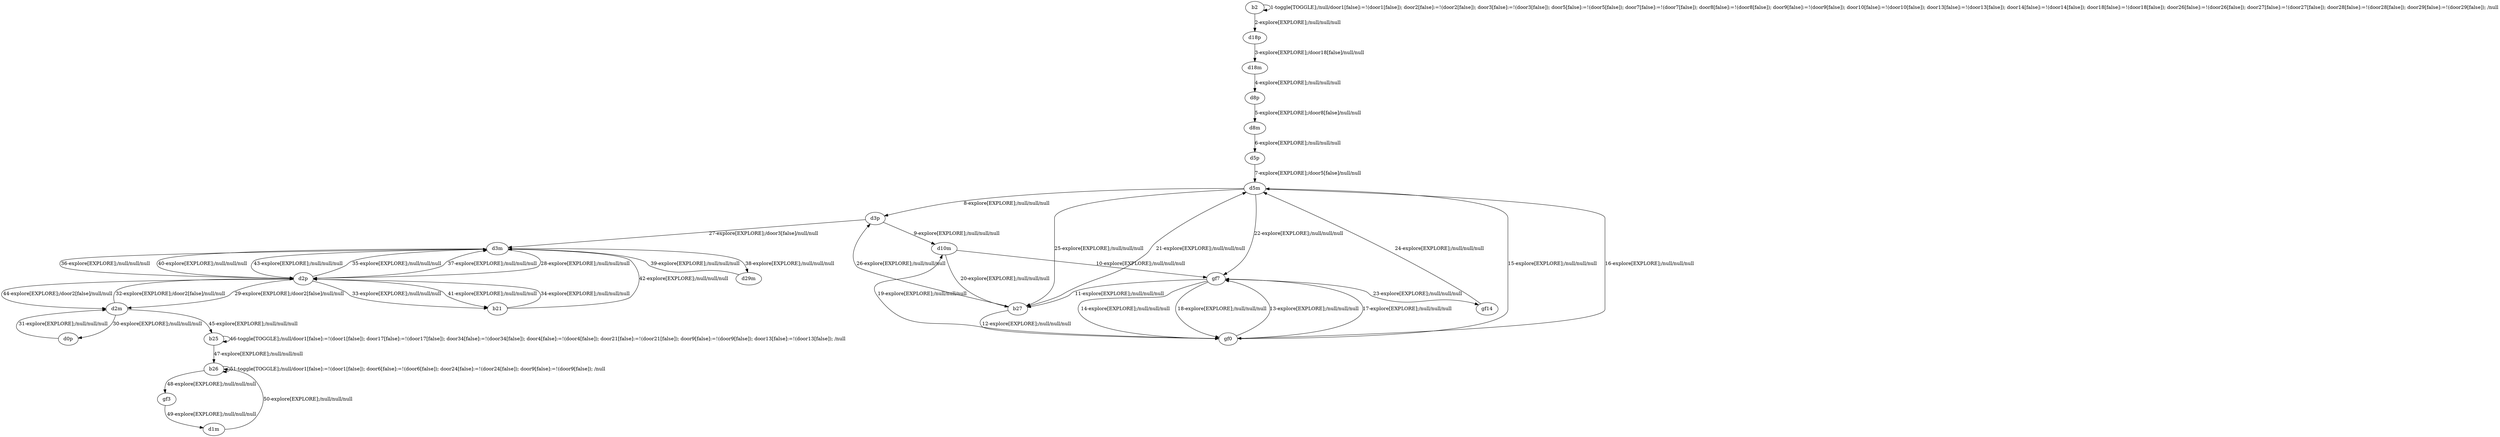 # Total number of goals covered by this test: 1
# b26 --> b26

digraph g {
"b2" -> "b2" [label = "1-toggle[TOGGLE];/null/door1[false]:=!(door1[false]); door2[false]:=!(door2[false]); door3[false]:=!(door3[false]); door5[false]:=!(door5[false]); door7[false]:=!(door7[false]); door8[false]:=!(door8[false]); door9[false]:=!(door9[false]); door10[false]:=!(door10[false]); door13[false]:=!(door13[false]); door14[false]:=!(door14[false]); door18[false]:=!(door18[false]); door26[false]:=!(door26[false]); door27[false]:=!(door27[false]); door28[false]:=!(door28[false]); door29[false]:=!(door29[false]); /null"];
"b2" -> "d18p" [label = "2-explore[EXPLORE];/null/null/null"];
"d18p" -> "d18m" [label = "3-explore[EXPLORE];/door18[false]/null/null"];
"d18m" -> "d8p" [label = "4-explore[EXPLORE];/null/null/null"];
"d8p" -> "d8m" [label = "5-explore[EXPLORE];/door8[false]/null/null"];
"d8m" -> "d5p" [label = "6-explore[EXPLORE];/null/null/null"];
"d5p" -> "d5m" [label = "7-explore[EXPLORE];/door5[false]/null/null"];
"d5m" -> "d3p" [label = "8-explore[EXPLORE];/null/null/null"];
"d3p" -> "d10m" [label = "9-explore[EXPLORE];/null/null/null"];
"d10m" -> "gf7" [label = "10-explore[EXPLORE];/null/null/null"];
"gf7" -> "b27" [label = "11-explore[EXPLORE];/null/null/null"];
"b27" -> "gf0" [label = "12-explore[EXPLORE];/null/null/null"];
"gf0" -> "gf7" [label = "13-explore[EXPLORE];/null/null/null"];
"gf7" -> "gf0" [label = "14-explore[EXPLORE];/null/null/null"];
"gf0" -> "d5m" [label = "15-explore[EXPLORE];/null/null/null"];
"d5m" -> "gf0" [label = "16-explore[EXPLORE];/null/null/null"];
"gf0" -> "gf7" [label = "17-explore[EXPLORE];/null/null/null"];
"gf7" -> "gf0" [label = "18-explore[EXPLORE];/null/null/null"];
"gf0" -> "d10m" [label = "19-explore[EXPLORE];/null/null/null"];
"d10m" -> "b27" [label = "20-explore[EXPLORE];/null/null/null"];
"b27" -> "d5m" [label = "21-explore[EXPLORE];/null/null/null"];
"d5m" -> "gf7" [label = "22-explore[EXPLORE];/null/null/null"];
"gf7" -> "gf14" [label = "23-explore[EXPLORE];/null/null/null"];
"gf14" -> "d5m" [label = "24-explore[EXPLORE];/null/null/null"];
"d5m" -> "b27" [label = "25-explore[EXPLORE];/null/null/null"];
"b27" -> "d3p" [label = "26-explore[EXPLORE];/null/null/null"];
"d3p" -> "d3m" [label = "27-explore[EXPLORE];/door3[false]/null/null"];
"d3m" -> "d2p" [label = "28-explore[EXPLORE];/null/null/null"];
"d2p" -> "d2m" [label = "29-explore[EXPLORE];/door2[false]/null/null"];
"d2m" -> "d0p" [label = "30-explore[EXPLORE];/null/null/null"];
"d0p" -> "d2m" [label = "31-explore[EXPLORE];/null/null/null"];
"d2m" -> "d2p" [label = "32-explore[EXPLORE];/door2[false]/null/null"];
"d2p" -> "b21" [label = "33-explore[EXPLORE];/null/null/null"];
"b21" -> "d2p" [label = "34-explore[EXPLORE];/null/null/null"];
"d2p" -> "d3m" [label = "35-explore[EXPLORE];/null/null/null"];
"d3m" -> "d2p" [label = "36-explore[EXPLORE];/null/null/null"];
"d2p" -> "d3m" [label = "37-explore[EXPLORE];/null/null/null"];
"d3m" -> "d29m" [label = "38-explore[EXPLORE];/null/null/null"];
"d29m" -> "d3m" [label = "39-explore[EXPLORE];/null/null/null"];
"d3m" -> "d2p" [label = "40-explore[EXPLORE];/null/null/null"];
"d2p" -> "b21" [label = "41-explore[EXPLORE];/null/null/null"];
"b21" -> "d3m" [label = "42-explore[EXPLORE];/null/null/null"];
"d3m" -> "d2p" [label = "43-explore[EXPLORE];/null/null/null"];
"d2p" -> "d2m" [label = "44-explore[EXPLORE];/door2[false]/null/null"];
"d2m" -> "b25" [label = "45-explore[EXPLORE];/null/null/null"];
"b25" -> "b25" [label = "46-toggle[TOGGLE];/null/door1[false]:=!(door1[false]); door17[false]:=!(door17[false]); door34[false]:=!(door34[false]); door4[false]:=!(door4[false]); door21[false]:=!(door21[false]); door9[false]:=!(door9[false]); door13[false]:=!(door13[false]); /null"];
"b25" -> "b26" [label = "47-explore[EXPLORE];/null/null/null"];
"b26" -> "gf3" [label = "48-explore[EXPLORE];/null/null/null"];
"gf3" -> "d1m" [label = "49-explore[EXPLORE];/null/null/null"];
"d1m" -> "b26" [label = "50-explore[EXPLORE];/null/null/null"];
"b26" -> "b26" [label = "51-toggle[TOGGLE];/null/door1[false]:=!(door1[false]); door6[false]:=!(door6[false]); door24[false]:=!(door24[false]); door9[false]:=!(door9[false]); /null"];
}